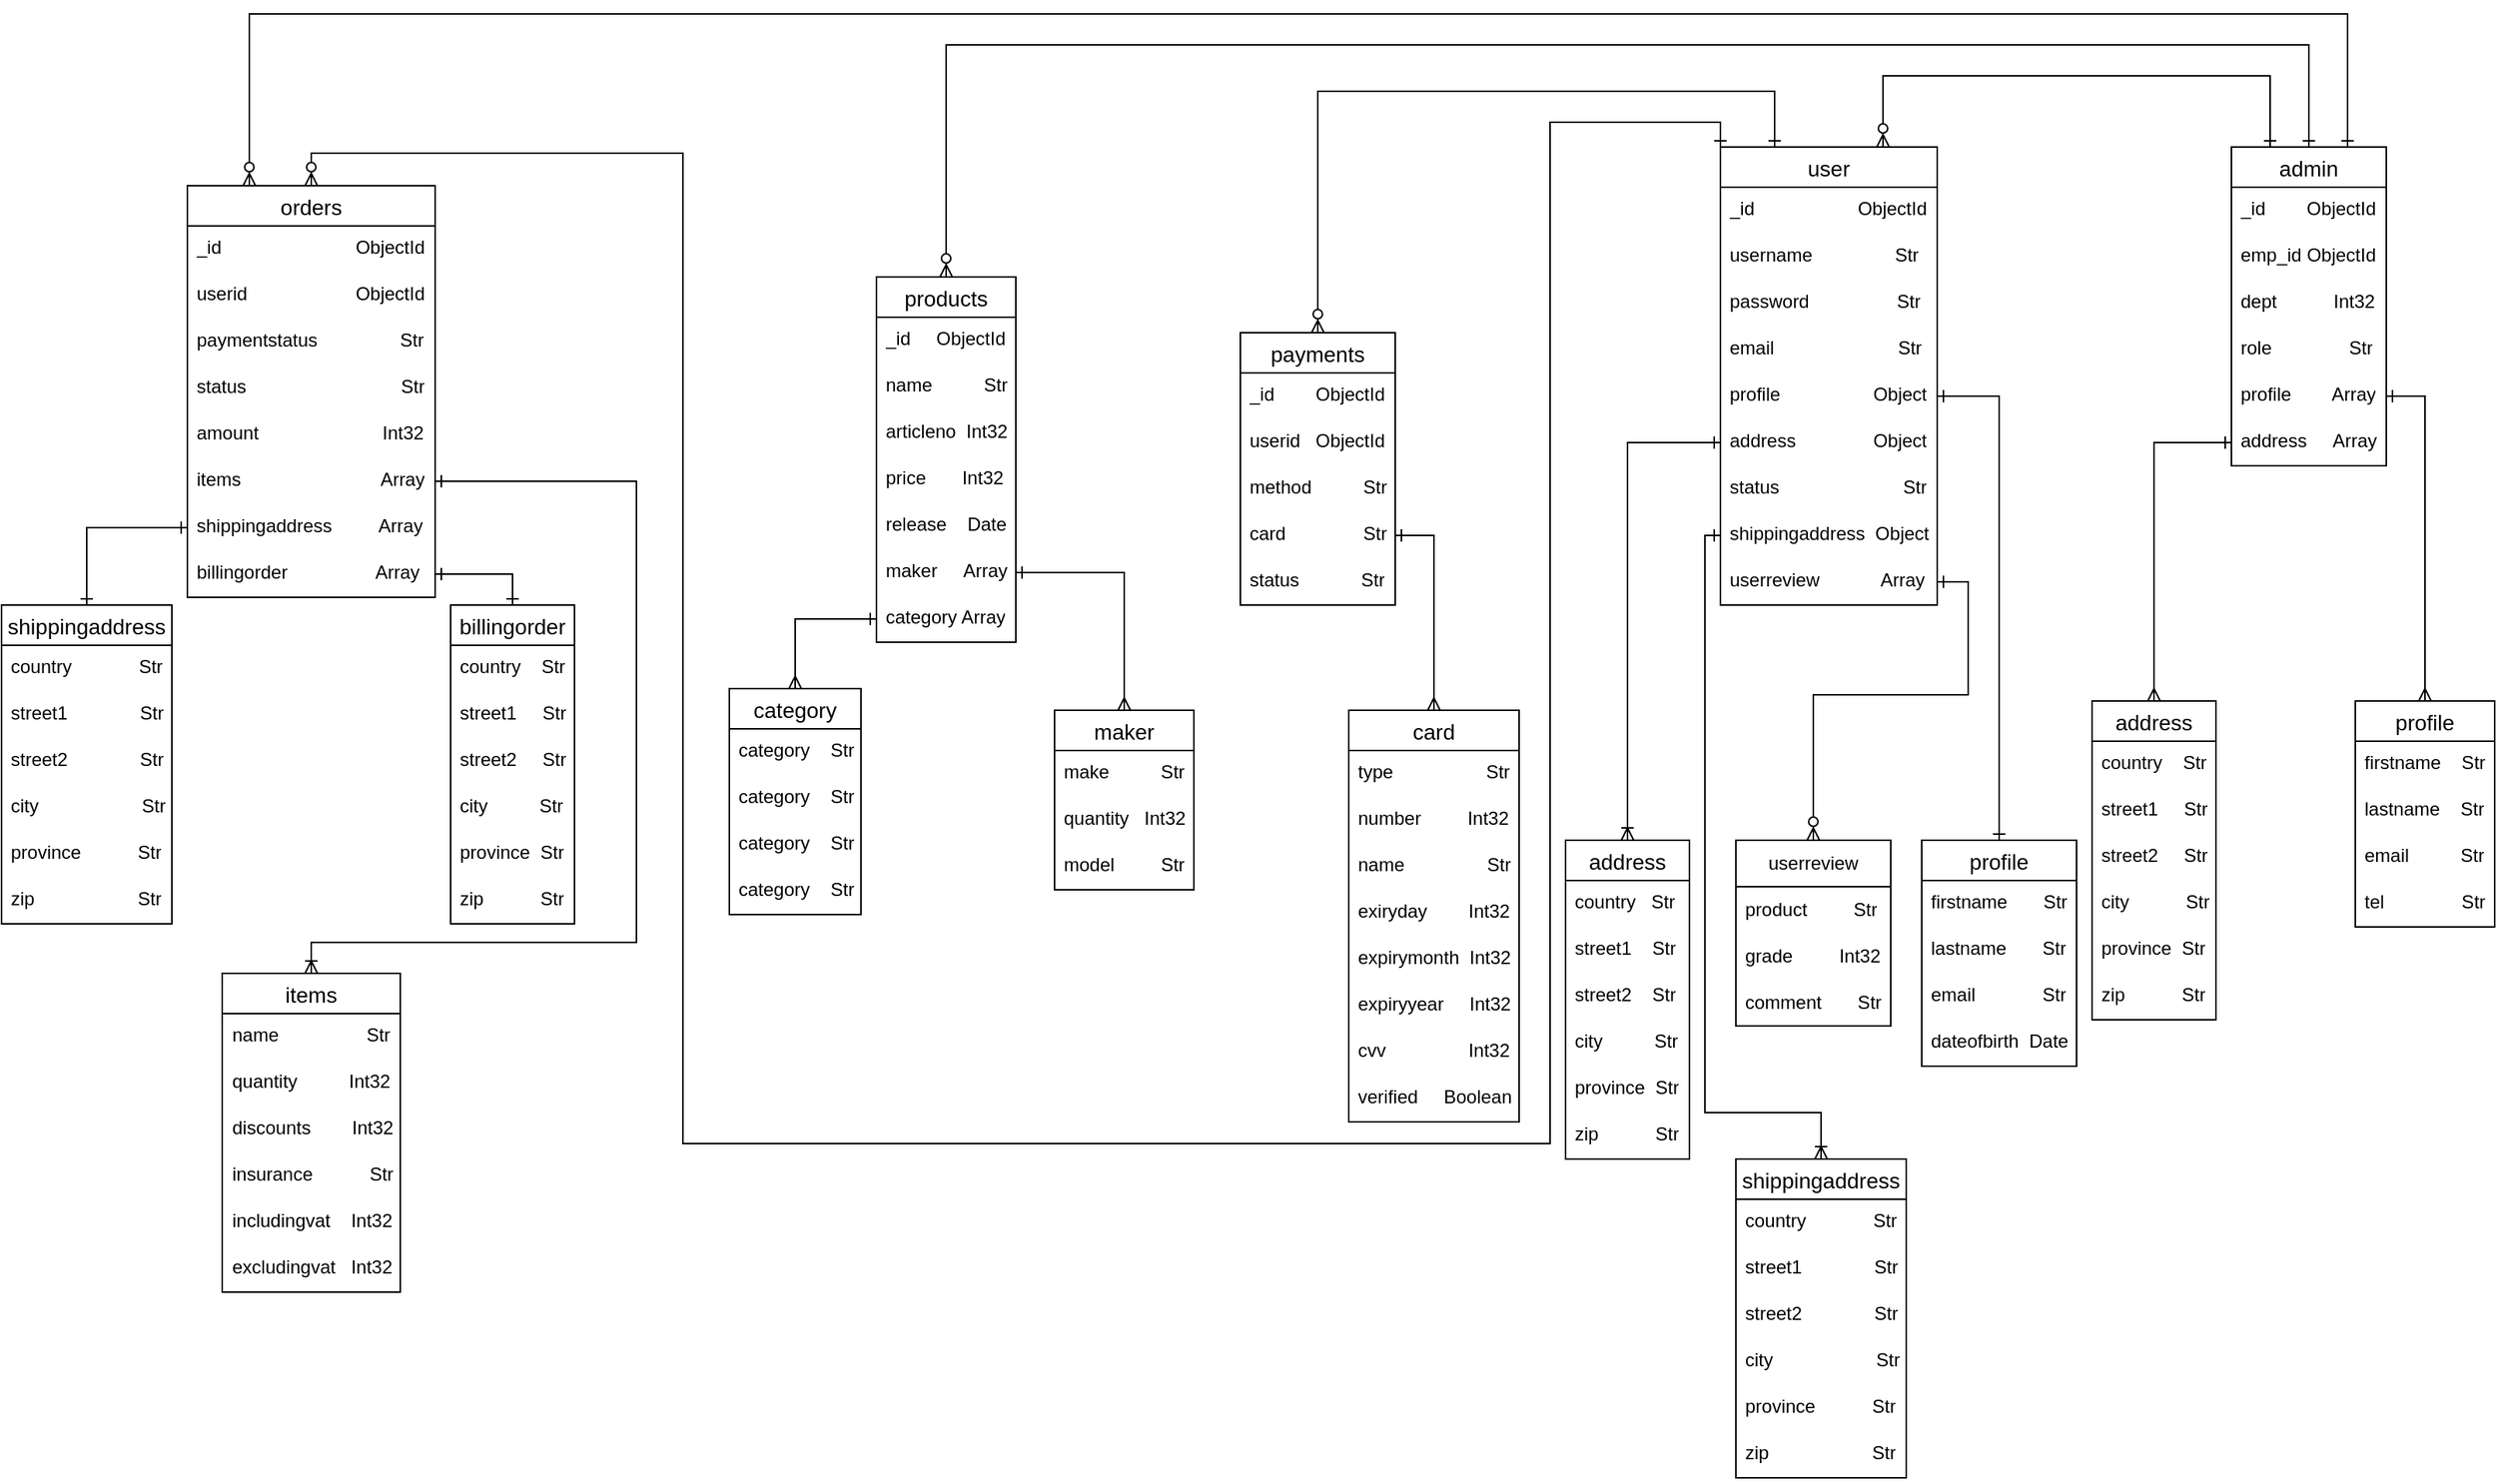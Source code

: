 <mxfile version="23.0.2" type="device">
  <diagram id="R2lEEEUBdFMjLlhIrx00" name="Page-1">
    <mxGraphModel dx="2643" dy="1045" grid="1" gridSize="10" guides="1" tooltips="1" connect="1" arrows="1" fold="1" page="1" pageScale="1" pageWidth="850" pageHeight="1100" math="0" shadow="0" extFonts="Permanent Marker^https://fonts.googleapis.com/css?family=Permanent+Marker">
      <root>
        <mxCell id="0" />
        <mxCell id="1" parent="0" />
        <mxCell id="U3T1-o6_RSGCVByQ93NV-17" style="edgeStyle=orthogonalEdgeStyle;rounded=0;orthogonalLoop=1;jettySize=auto;html=1;exitX=0.25;exitY=0;exitDx=0;exitDy=0;entryX=0.75;entryY=0;entryDx=0;entryDy=0;endArrow=ERzeroToMany;endFill=0;startArrow=ERone;startFill=0;" parent="1" source="O0OFPvEYjbLhxSQQV8Em-1" target="O0OFPvEYjbLhxSQQV8Em-23" edge="1">
          <mxGeometry relative="1" as="geometry">
            <Array as="points">
              <mxPoint x="667" y="140" />
              <mxPoint x="403" y="140" />
            </Array>
          </mxGeometry>
        </mxCell>
        <mxCell id="kiQ_7PnlWE18CKEF-a6Q-18" style="edgeStyle=orthogonalEdgeStyle;rounded=0;orthogonalLoop=1;jettySize=auto;html=1;exitX=0.5;exitY=0;exitDx=0;exitDy=0;entryX=0.5;entryY=0;entryDx=0;entryDy=0;endArrow=ERzeroToMany;endFill=0;startArrow=ERone;startFill=0;" edge="1" parent="1" source="O0OFPvEYjbLhxSQQV8Em-1" target="O0OFPvEYjbLhxSQQV8Em-58">
          <mxGeometry relative="1" as="geometry">
            <Array as="points">
              <mxPoint x="700" y="120" />
              <mxPoint x="-180" y="120" />
            </Array>
          </mxGeometry>
        </mxCell>
        <mxCell id="kiQ_7PnlWE18CKEF-a6Q-19" style="edgeStyle=orthogonalEdgeStyle;rounded=0;orthogonalLoop=1;jettySize=auto;html=1;exitX=0.75;exitY=0;exitDx=0;exitDy=0;entryX=0.25;entryY=0;entryDx=0;entryDy=0;endArrow=ERzeroToMany;endFill=0;startArrow=ERone;startFill=0;" edge="1" parent="1" source="O0OFPvEYjbLhxSQQV8Em-1" target="O0OFPvEYjbLhxSQQV8Em-75">
          <mxGeometry relative="1" as="geometry">
            <Array as="points">
              <mxPoint x="725" y="100" />
              <mxPoint x="-630" y="100" />
            </Array>
          </mxGeometry>
        </mxCell>
        <mxCell id="O0OFPvEYjbLhxSQQV8Em-1" value="admin" style="swimlane;fontStyle=0;childLayout=stackLayout;horizontal=1;startSize=26;horizontalStack=0;resizeParent=1;resizeParentMax=0;resizeLast=0;collapsible=1;marginBottom=0;align=center;fontSize=14;" parent="1" vertex="1">
          <mxGeometry x="650" y="186" width="100" height="206" as="geometry" />
        </mxCell>
        <mxCell id="O0OFPvEYjbLhxSQQV8Em-2" value="_id&amp;nbsp; &amp;nbsp; &amp;nbsp; &amp;nbsp; ObjectId" style="text;strokeColor=none;fillColor=none;spacingLeft=4;spacingRight=4;overflow=hidden;rotatable=0;points=[[0,0.5],[1,0.5]];portConstraint=eastwest;fontSize=12;whiteSpace=wrap;html=1;" parent="O0OFPvEYjbLhxSQQV8Em-1" vertex="1">
          <mxGeometry y="26" width="100" height="30" as="geometry" />
        </mxCell>
        <mxCell id="O0OFPvEYjbLhxSQQV8Em-3" value="emp_id ObjectId" style="text;strokeColor=none;fillColor=none;spacingLeft=4;spacingRight=4;overflow=hidden;rotatable=0;points=[[0,0.5],[1,0.5]];portConstraint=eastwest;fontSize=12;whiteSpace=wrap;html=1;" parent="O0OFPvEYjbLhxSQQV8Em-1" vertex="1">
          <mxGeometry y="56" width="100" height="30" as="geometry" />
        </mxCell>
        <mxCell id="O0OFPvEYjbLhxSQQV8Em-4" value="dept&amp;nbsp; &amp;nbsp; &amp;nbsp; &amp;nbsp; &amp;nbsp; &amp;nbsp;Int32" style="text;strokeColor=none;fillColor=none;spacingLeft=4;spacingRight=4;overflow=hidden;rotatable=0;points=[[0,0.5],[1,0.5]];portConstraint=eastwest;fontSize=12;whiteSpace=wrap;html=1;" parent="O0OFPvEYjbLhxSQQV8Em-1" vertex="1">
          <mxGeometry y="86" width="100" height="30" as="geometry" />
        </mxCell>
        <mxCell id="O0OFPvEYjbLhxSQQV8Em-6" value="role&amp;nbsp; &amp;nbsp; &amp;nbsp; &amp;nbsp; &amp;nbsp; &amp;nbsp; &amp;nbsp; &amp;nbsp;Str" style="text;strokeColor=none;fillColor=none;spacingLeft=4;spacingRight=4;overflow=hidden;rotatable=0;points=[[0,0.5],[1,0.5]];portConstraint=eastwest;fontSize=12;whiteSpace=wrap;html=1;" parent="O0OFPvEYjbLhxSQQV8Em-1" vertex="1">
          <mxGeometry y="116" width="100" height="30" as="geometry" />
        </mxCell>
        <mxCell id="O0OFPvEYjbLhxSQQV8Em-9" value="profile&amp;nbsp; &amp;nbsp; &amp;nbsp; &amp;nbsp; Array" style="text;strokeColor=none;fillColor=none;spacingLeft=4;spacingRight=4;overflow=hidden;rotatable=0;points=[[0,0.5],[1,0.5]];portConstraint=eastwest;fontSize=12;whiteSpace=wrap;html=1;" parent="O0OFPvEYjbLhxSQQV8Em-1" vertex="1">
          <mxGeometry y="146" width="100" height="30" as="geometry" />
        </mxCell>
        <mxCell id="O0OFPvEYjbLhxSQQV8Em-10" value="address&amp;nbsp; &amp;nbsp; &amp;nbsp;Array" style="text;strokeColor=none;fillColor=none;spacingLeft=4;spacingRight=4;overflow=hidden;rotatable=0;points=[[0,0.5],[1,0.5]];portConstraint=eastwest;fontSize=12;whiteSpace=wrap;html=1;" parent="O0OFPvEYjbLhxSQQV8Em-1" vertex="1">
          <mxGeometry y="176" width="100" height="30" as="geometry" />
        </mxCell>
        <mxCell id="U3T1-o6_RSGCVByQ93NV-1" style="edgeStyle=orthogonalEdgeStyle;rounded=0;orthogonalLoop=1;jettySize=auto;html=1;exitX=0.5;exitY=0;exitDx=0;exitDy=0;entryX=1;entryY=0.5;entryDx=0;entryDy=0;endArrow=ERone;endFill=0;startArrow=ERmany;startFill=0;" parent="1" source="O0OFPvEYjbLhxSQQV8Em-11" target="O0OFPvEYjbLhxSQQV8Em-9" edge="1">
          <mxGeometry relative="1" as="geometry" />
        </mxCell>
        <mxCell id="O0OFPvEYjbLhxSQQV8Em-11" value="profile" style="swimlane;fontStyle=0;childLayout=stackLayout;horizontal=1;startSize=26;horizontalStack=0;resizeParent=1;resizeParentMax=0;resizeLast=0;collapsible=1;marginBottom=0;align=center;fontSize=14;" parent="1" vertex="1">
          <mxGeometry x="730" y="544" width="90" height="146" as="geometry" />
        </mxCell>
        <mxCell id="kiQ_7PnlWE18CKEF-a6Q-36" value="firstname&amp;nbsp; &amp;nbsp; Str" style="text;strokeColor=none;fillColor=none;spacingLeft=4;spacingRight=4;overflow=hidden;rotatable=0;points=[[0,0.5],[1,0.5]];portConstraint=eastwest;fontSize=12;whiteSpace=wrap;html=1;" vertex="1" parent="O0OFPvEYjbLhxSQQV8Em-11">
          <mxGeometry y="26" width="90" height="30" as="geometry" />
        </mxCell>
        <mxCell id="O0OFPvEYjbLhxSQQV8Em-13" value="lastname&amp;nbsp; &amp;nbsp; Str" style="text;strokeColor=none;fillColor=none;spacingLeft=4;spacingRight=4;overflow=hidden;rotatable=0;points=[[0,0.5],[1,0.5]];portConstraint=eastwest;fontSize=12;whiteSpace=wrap;html=1;" parent="O0OFPvEYjbLhxSQQV8Em-11" vertex="1">
          <mxGeometry y="56" width="90" height="30" as="geometry" />
        </mxCell>
        <mxCell id="O0OFPvEYjbLhxSQQV8Em-14" value="email&amp;nbsp; &amp;nbsp; &amp;nbsp; &amp;nbsp; &amp;nbsp; Str" style="text;strokeColor=none;fillColor=none;spacingLeft=4;spacingRight=4;overflow=hidden;rotatable=0;points=[[0,0.5],[1,0.5]];portConstraint=eastwest;fontSize=12;whiteSpace=wrap;html=1;" parent="O0OFPvEYjbLhxSQQV8Em-11" vertex="1">
          <mxGeometry y="86" width="90" height="30" as="geometry" />
        </mxCell>
        <mxCell id="O0OFPvEYjbLhxSQQV8Em-15" value="tel&amp;nbsp; &amp;nbsp; &amp;nbsp; &amp;nbsp; &amp;nbsp; &amp;nbsp; &amp;nbsp; &amp;nbsp;Str" style="text;strokeColor=none;fillColor=none;spacingLeft=4;spacingRight=4;overflow=hidden;rotatable=0;points=[[0,0.5],[1,0.5]];portConstraint=eastwest;fontSize=12;whiteSpace=wrap;html=1;" parent="O0OFPvEYjbLhxSQQV8Em-11" vertex="1">
          <mxGeometry y="116" width="90" height="30" as="geometry" />
        </mxCell>
        <mxCell id="U3T1-o6_RSGCVByQ93NV-2" style="edgeStyle=orthogonalEdgeStyle;rounded=0;orthogonalLoop=1;jettySize=auto;html=1;exitX=0.5;exitY=0;exitDx=0;exitDy=0;entryX=0;entryY=0.5;entryDx=0;entryDy=0;endArrow=ERone;endFill=0;startArrow=ERmany;startFill=0;" parent="1" source="O0OFPvEYjbLhxSQQV8Em-16" target="O0OFPvEYjbLhxSQQV8Em-10" edge="1">
          <mxGeometry relative="1" as="geometry" />
        </mxCell>
        <mxCell id="O0OFPvEYjbLhxSQQV8Em-16" value="address" style="swimlane;fontStyle=0;childLayout=stackLayout;horizontal=1;startSize=26;horizontalStack=0;resizeParent=1;resizeParentMax=0;resizeLast=0;collapsible=1;marginBottom=0;align=center;fontSize=14;" parent="1" vertex="1">
          <mxGeometry x="560" y="544" width="80" height="206" as="geometry" />
        </mxCell>
        <mxCell id="O0OFPvEYjbLhxSQQV8Em-17" value="country&amp;nbsp; &amp;nbsp; Str" style="text;strokeColor=none;fillColor=none;spacingLeft=4;spacingRight=4;overflow=hidden;rotatable=0;points=[[0,0.5],[1,0.5]];portConstraint=eastwest;fontSize=12;whiteSpace=wrap;html=1;" parent="O0OFPvEYjbLhxSQQV8Em-16" vertex="1">
          <mxGeometry y="26" width="80" height="30" as="geometry" />
        </mxCell>
        <mxCell id="O0OFPvEYjbLhxSQQV8Em-18" value="street1&amp;nbsp; &amp;nbsp; &amp;nbsp;Str" style="text;strokeColor=none;fillColor=none;spacingLeft=4;spacingRight=4;overflow=hidden;rotatable=0;points=[[0,0.5],[1,0.5]];portConstraint=eastwest;fontSize=12;whiteSpace=wrap;html=1;" parent="O0OFPvEYjbLhxSQQV8Em-16" vertex="1">
          <mxGeometry y="56" width="80" height="30" as="geometry" />
        </mxCell>
        <mxCell id="O0OFPvEYjbLhxSQQV8Em-19" value="street2&amp;nbsp; &amp;nbsp; &amp;nbsp;Str" style="text;strokeColor=none;fillColor=none;spacingLeft=4;spacingRight=4;overflow=hidden;rotatable=0;points=[[0,0.5],[1,0.5]];portConstraint=eastwest;fontSize=12;whiteSpace=wrap;html=1;" parent="O0OFPvEYjbLhxSQQV8Em-16" vertex="1">
          <mxGeometry y="86" width="80" height="30" as="geometry" />
        </mxCell>
        <mxCell id="O0OFPvEYjbLhxSQQV8Em-20" value="city&amp;nbsp; &amp;nbsp; &amp;nbsp; &amp;nbsp; &amp;nbsp; &amp;nbsp;Str" style="text;strokeColor=none;fillColor=none;spacingLeft=4;spacingRight=4;overflow=hidden;rotatable=0;points=[[0,0.5],[1,0.5]];portConstraint=eastwest;fontSize=12;whiteSpace=wrap;html=1;" parent="O0OFPvEYjbLhxSQQV8Em-16" vertex="1">
          <mxGeometry y="116" width="80" height="30" as="geometry" />
        </mxCell>
        <mxCell id="O0OFPvEYjbLhxSQQV8Em-21" value="province&amp;nbsp; Str" style="text;strokeColor=none;fillColor=none;spacingLeft=4;spacingRight=4;overflow=hidden;rotatable=0;points=[[0,0.5],[1,0.5]];portConstraint=eastwest;fontSize=12;whiteSpace=wrap;html=1;" parent="O0OFPvEYjbLhxSQQV8Em-16" vertex="1">
          <mxGeometry y="146" width="80" height="30" as="geometry" />
        </mxCell>
        <mxCell id="O0OFPvEYjbLhxSQQV8Em-22" value="zip&amp;nbsp; &amp;nbsp; &amp;nbsp; &amp;nbsp; &amp;nbsp; &amp;nbsp;Str" style="text;strokeColor=none;fillColor=none;spacingLeft=4;spacingRight=4;overflow=hidden;rotatable=0;points=[[0,0.5],[1,0.5]];portConstraint=eastwest;fontSize=12;whiteSpace=wrap;html=1;" parent="O0OFPvEYjbLhxSQQV8Em-16" vertex="1">
          <mxGeometry y="176" width="80" height="30" as="geometry" />
        </mxCell>
        <mxCell id="U3T1-o6_RSGCVByQ93NV-21" style="edgeStyle=orthogonalEdgeStyle;rounded=0;orthogonalLoop=1;jettySize=auto;html=1;exitX=0;exitY=0;exitDx=0;exitDy=0;entryX=0.5;entryY=0;entryDx=0;entryDy=0;startArrow=ERone;startFill=0;endArrow=ERzeroToMany;endFill=0;" parent="1" source="O0OFPvEYjbLhxSQQV8Em-23" target="O0OFPvEYjbLhxSQQV8Em-75" edge="1">
          <mxGeometry relative="1" as="geometry">
            <Array as="points">
              <mxPoint x="320" y="170" />
              <mxPoint x="210" y="170" />
              <mxPoint x="210" y="830" />
              <mxPoint x="-350" y="830" />
              <mxPoint x="-350" y="190" />
              <mxPoint x="-590" y="190" />
            </Array>
          </mxGeometry>
        </mxCell>
        <mxCell id="kiQ_7PnlWE18CKEF-a6Q-30" style="edgeStyle=orthogonalEdgeStyle;rounded=0;orthogonalLoop=1;jettySize=auto;html=1;exitX=0.25;exitY=0;exitDx=0;exitDy=0;entryX=0.5;entryY=0;entryDx=0;entryDy=0;endArrow=ERzeroToMany;endFill=0;startArrow=ERone;startFill=0;" edge="1" parent="1" source="O0OFPvEYjbLhxSQQV8Em-23" target="O0OFPvEYjbLhxSQQV8Em-44">
          <mxGeometry relative="1" as="geometry">
            <Array as="points">
              <mxPoint x="355" y="150" />
              <mxPoint x="60" y="150" />
            </Array>
          </mxGeometry>
        </mxCell>
        <mxCell id="O0OFPvEYjbLhxSQQV8Em-23" value="user" style="swimlane;fontStyle=0;childLayout=stackLayout;horizontal=1;startSize=26;horizontalStack=0;resizeParent=1;resizeParentMax=0;resizeLast=0;collapsible=1;marginBottom=0;align=center;fontSize=14;" parent="1" vertex="1">
          <mxGeometry x="320" y="186" width="140" height="296" as="geometry" />
        </mxCell>
        <mxCell id="O0OFPvEYjbLhxSQQV8Em-24" value="_id&amp;nbsp; &amp;nbsp; &amp;nbsp; &amp;nbsp; &amp;nbsp; &amp;nbsp; &amp;nbsp; &amp;nbsp; &amp;nbsp; &amp;nbsp; ObjectId" style="text;strokeColor=none;fillColor=none;spacingLeft=4;spacingRight=4;overflow=hidden;rotatable=0;points=[[0,0.5],[1,0.5]];portConstraint=eastwest;fontSize=12;whiteSpace=wrap;html=1;" parent="O0OFPvEYjbLhxSQQV8Em-23" vertex="1">
          <mxGeometry y="26" width="140" height="30" as="geometry" />
        </mxCell>
        <mxCell id="O0OFPvEYjbLhxSQQV8Em-25" value="username&amp;nbsp; &amp;nbsp; &amp;nbsp; &amp;nbsp; &amp;nbsp; &amp;nbsp; &amp;nbsp; &amp;nbsp; Str" style="text;strokeColor=none;fillColor=none;spacingLeft=4;spacingRight=4;overflow=hidden;rotatable=0;points=[[0,0.5],[1,0.5]];portConstraint=eastwest;fontSize=12;whiteSpace=wrap;html=1;" parent="O0OFPvEYjbLhxSQQV8Em-23" vertex="1">
          <mxGeometry y="56" width="140" height="30" as="geometry" />
        </mxCell>
        <mxCell id="O0OFPvEYjbLhxSQQV8Em-26" value="password&amp;nbsp; &amp;nbsp; &amp;nbsp; &amp;nbsp; &amp;nbsp; &amp;nbsp; &amp;nbsp; &amp;nbsp; &amp;nbsp;Str" style="text;strokeColor=none;fillColor=none;spacingLeft=4;spacingRight=4;overflow=hidden;rotatable=0;points=[[0,0.5],[1,0.5]];portConstraint=eastwest;fontSize=12;whiteSpace=wrap;html=1;" parent="O0OFPvEYjbLhxSQQV8Em-23" vertex="1">
          <mxGeometry y="86" width="140" height="30" as="geometry" />
        </mxCell>
        <mxCell id="O0OFPvEYjbLhxSQQV8Em-27" value="email&amp;nbsp; &amp;nbsp; &amp;nbsp; &amp;nbsp; &amp;nbsp; &amp;nbsp; &amp;nbsp; &amp;nbsp; &amp;nbsp; &amp;nbsp; &amp;nbsp; &amp;nbsp; Str" style="text;strokeColor=none;fillColor=none;spacingLeft=4;spacingRight=4;overflow=hidden;rotatable=0;points=[[0,0.5],[1,0.5]];portConstraint=eastwest;fontSize=12;whiteSpace=wrap;html=1;" parent="O0OFPvEYjbLhxSQQV8Em-23" vertex="1">
          <mxGeometry y="116" width="140" height="30" as="geometry" />
        </mxCell>
        <mxCell id="O0OFPvEYjbLhxSQQV8Em-28" value="profile&amp;nbsp; &amp;nbsp; &amp;nbsp; &amp;nbsp; &amp;nbsp; &amp;nbsp; &amp;nbsp; &amp;nbsp; &amp;nbsp; Object" style="text;strokeColor=none;fillColor=none;spacingLeft=4;spacingRight=4;overflow=hidden;rotatable=0;points=[[0,0.5],[1,0.5]];portConstraint=eastwest;fontSize=12;whiteSpace=wrap;html=1;" parent="O0OFPvEYjbLhxSQQV8Em-23" vertex="1">
          <mxGeometry y="146" width="140" height="30" as="geometry" />
        </mxCell>
        <mxCell id="O0OFPvEYjbLhxSQQV8Em-29" value="address&amp;nbsp; &amp;nbsp; &amp;nbsp; &amp;nbsp; &amp;nbsp; &amp;nbsp; &amp;nbsp; &amp;nbsp;Object" style="text;strokeColor=none;fillColor=none;spacingLeft=4;spacingRight=4;overflow=hidden;rotatable=0;points=[[0,0.5],[1,0.5]];portConstraint=eastwest;fontSize=12;whiteSpace=wrap;html=1;" parent="O0OFPvEYjbLhxSQQV8Em-23" vertex="1">
          <mxGeometry y="176" width="140" height="30" as="geometry" />
        </mxCell>
        <mxCell id="O0OFPvEYjbLhxSQQV8Em-30" value="status&amp;nbsp; &amp;nbsp; &amp;nbsp; &amp;nbsp; &amp;nbsp; &amp;nbsp; &amp;nbsp; &amp;nbsp; &amp;nbsp; &amp;nbsp; &amp;nbsp; &amp;nbsp; Str" style="text;strokeColor=none;fillColor=none;spacingLeft=4;spacingRight=4;overflow=hidden;rotatable=0;points=[[0,0.5],[1,0.5]];portConstraint=eastwest;fontSize=12;whiteSpace=wrap;html=1;" parent="O0OFPvEYjbLhxSQQV8Em-23" vertex="1">
          <mxGeometry y="206" width="140" height="30" as="geometry" />
        </mxCell>
        <mxCell id="O0OFPvEYjbLhxSQQV8Em-31" value="shippingaddress&amp;nbsp; Object" style="text;strokeColor=none;fillColor=none;spacingLeft=4;spacingRight=4;overflow=hidden;rotatable=0;points=[[0,0.5],[1,0.5]];portConstraint=eastwest;fontSize=12;whiteSpace=wrap;html=1;" parent="O0OFPvEYjbLhxSQQV8Em-23" vertex="1">
          <mxGeometry y="236" width="140" height="30" as="geometry" />
        </mxCell>
        <mxCell id="O0OFPvEYjbLhxSQQV8Em-110" value="userreview&amp;nbsp; &amp;nbsp; &amp;nbsp; &amp;nbsp; &amp;nbsp; &amp;nbsp; Array" style="text;strokeColor=none;fillColor=none;spacingLeft=4;spacingRight=4;overflow=hidden;rotatable=0;points=[[0,0.5],[1,0.5]];portConstraint=eastwest;fontSize=12;whiteSpace=wrap;html=1;" parent="O0OFPvEYjbLhxSQQV8Em-23" vertex="1">
          <mxGeometry y="266" width="140" height="30" as="geometry" />
        </mxCell>
        <mxCell id="U3T1-o6_RSGCVByQ93NV-5" style="edgeStyle=orthogonalEdgeStyle;rounded=0;orthogonalLoop=1;jettySize=auto;html=1;exitX=0.5;exitY=0;exitDx=0;exitDy=0;entryX=0;entryY=0.5;entryDx=0;entryDy=0;endArrow=ERone;endFill=0;startArrow=ERoneToMany;startFill=0;" parent="1" source="O0OFPvEYjbLhxSQQV8Em-32" target="O0OFPvEYjbLhxSQQV8Em-29" edge="1">
          <mxGeometry relative="1" as="geometry" />
        </mxCell>
        <mxCell id="O0OFPvEYjbLhxSQQV8Em-32" value="address" style="swimlane;fontStyle=0;childLayout=stackLayout;horizontal=1;startSize=26;horizontalStack=0;resizeParent=1;resizeParentMax=0;resizeLast=0;collapsible=1;marginBottom=0;align=center;fontSize=14;" parent="1" vertex="1">
          <mxGeometry x="220" y="634" width="80" height="206" as="geometry" />
        </mxCell>
        <mxCell id="O0OFPvEYjbLhxSQQV8Em-33" value="country&amp;nbsp; &amp;nbsp;Str" style="text;strokeColor=none;fillColor=none;spacingLeft=4;spacingRight=4;overflow=hidden;rotatable=0;points=[[0,0.5],[1,0.5]];portConstraint=eastwest;fontSize=12;whiteSpace=wrap;html=1;" parent="O0OFPvEYjbLhxSQQV8Em-32" vertex="1">
          <mxGeometry y="26" width="80" height="30" as="geometry" />
        </mxCell>
        <mxCell id="O0OFPvEYjbLhxSQQV8Em-34" value="street1&amp;nbsp; &amp;nbsp; Str" style="text;strokeColor=none;fillColor=none;spacingLeft=4;spacingRight=4;overflow=hidden;rotatable=0;points=[[0,0.5],[1,0.5]];portConstraint=eastwest;fontSize=12;whiteSpace=wrap;html=1;" parent="O0OFPvEYjbLhxSQQV8Em-32" vertex="1">
          <mxGeometry y="56" width="80" height="30" as="geometry" />
        </mxCell>
        <mxCell id="O0OFPvEYjbLhxSQQV8Em-35" value="street2&amp;nbsp; &amp;nbsp; Str" style="text;strokeColor=none;fillColor=none;spacingLeft=4;spacingRight=4;overflow=hidden;rotatable=0;points=[[0,0.5],[1,0.5]];portConstraint=eastwest;fontSize=12;whiteSpace=wrap;html=1;" parent="O0OFPvEYjbLhxSQQV8Em-32" vertex="1">
          <mxGeometry y="86" width="80" height="30" as="geometry" />
        </mxCell>
        <mxCell id="O0OFPvEYjbLhxSQQV8Em-36" value="city&amp;nbsp; &amp;nbsp; &amp;nbsp; &amp;nbsp; &amp;nbsp; Str" style="text;strokeColor=none;fillColor=none;spacingLeft=4;spacingRight=4;overflow=hidden;rotatable=0;points=[[0,0.5],[1,0.5]];portConstraint=eastwest;fontSize=12;whiteSpace=wrap;html=1;" parent="O0OFPvEYjbLhxSQQV8Em-32" vertex="1">
          <mxGeometry y="116" width="80" height="30" as="geometry" />
        </mxCell>
        <mxCell id="O0OFPvEYjbLhxSQQV8Em-37" value="province&amp;nbsp; Str" style="text;strokeColor=none;fillColor=none;spacingLeft=4;spacingRight=4;overflow=hidden;rotatable=0;points=[[0,0.5],[1,0.5]];portConstraint=eastwest;fontSize=12;whiteSpace=wrap;html=1;" parent="O0OFPvEYjbLhxSQQV8Em-32" vertex="1">
          <mxGeometry y="146" width="80" height="30" as="geometry" />
        </mxCell>
        <mxCell id="O0OFPvEYjbLhxSQQV8Em-38" value="zip&amp;nbsp; &amp;nbsp; &amp;nbsp; &amp;nbsp; &amp;nbsp; &amp;nbsp;Str" style="text;strokeColor=none;fillColor=none;spacingLeft=4;spacingRight=4;overflow=hidden;rotatable=0;points=[[0,0.5],[1,0.5]];portConstraint=eastwest;fontSize=12;whiteSpace=wrap;html=1;" parent="O0OFPvEYjbLhxSQQV8Em-32" vertex="1">
          <mxGeometry y="176" width="80" height="30" as="geometry" />
        </mxCell>
        <mxCell id="U3T1-o6_RSGCVByQ93NV-3" style="edgeStyle=orthogonalEdgeStyle;rounded=0;orthogonalLoop=1;jettySize=auto;html=1;exitX=0.5;exitY=0;exitDx=0;exitDy=0;entryX=1;entryY=0.5;entryDx=0;entryDy=0;startArrow=ERone;startFill=0;endArrow=ERone;endFill=0;" parent="1" source="O0OFPvEYjbLhxSQQV8Em-39" target="O0OFPvEYjbLhxSQQV8Em-28" edge="1">
          <mxGeometry relative="1" as="geometry" />
        </mxCell>
        <mxCell id="O0OFPvEYjbLhxSQQV8Em-39" value="profile" style="swimlane;fontStyle=0;childLayout=stackLayout;horizontal=1;startSize=26;horizontalStack=0;resizeParent=1;resizeParentMax=0;resizeLast=0;collapsible=1;marginBottom=0;align=center;fontSize=14;" parent="1" vertex="1">
          <mxGeometry x="450" y="634" width="100" height="146" as="geometry" />
        </mxCell>
        <mxCell id="O0OFPvEYjbLhxSQQV8Em-40" value="firstname&amp;nbsp; &amp;nbsp; &amp;nbsp; &amp;nbsp;Str" style="text;strokeColor=none;fillColor=none;spacingLeft=4;spacingRight=4;overflow=hidden;rotatable=0;points=[[0,0.5],[1,0.5]];portConstraint=eastwest;fontSize=12;whiteSpace=wrap;html=1;" parent="O0OFPvEYjbLhxSQQV8Em-39" vertex="1">
          <mxGeometry y="26" width="100" height="30" as="geometry" />
        </mxCell>
        <mxCell id="O0OFPvEYjbLhxSQQV8Em-41" value="lastname&amp;nbsp; &amp;nbsp; &amp;nbsp; &amp;nbsp;Str" style="text;strokeColor=none;fillColor=none;spacingLeft=4;spacingRight=4;overflow=hidden;rotatable=0;points=[[0,0.5],[1,0.5]];portConstraint=eastwest;fontSize=12;whiteSpace=wrap;html=1;" parent="O0OFPvEYjbLhxSQQV8Em-39" vertex="1">
          <mxGeometry y="56" width="100" height="30" as="geometry" />
        </mxCell>
        <mxCell id="O0OFPvEYjbLhxSQQV8Em-42" value="email&amp;nbsp; &amp;nbsp; &amp;nbsp; &amp;nbsp; &amp;nbsp; &amp;nbsp; &amp;nbsp;Str" style="text;strokeColor=none;fillColor=none;spacingLeft=4;spacingRight=4;overflow=hidden;rotatable=0;points=[[0,0.5],[1,0.5]];portConstraint=eastwest;fontSize=12;whiteSpace=wrap;html=1;" parent="O0OFPvEYjbLhxSQQV8Em-39" vertex="1">
          <mxGeometry y="86" width="100" height="30" as="geometry" />
        </mxCell>
        <mxCell id="kiQ_7PnlWE18CKEF-a6Q-37" value="dateofbirth&amp;nbsp; Date" style="text;strokeColor=none;fillColor=none;spacingLeft=4;spacingRight=4;overflow=hidden;rotatable=0;points=[[0,0.5],[1,0.5]];portConstraint=eastwest;fontSize=12;whiteSpace=wrap;html=1;" vertex="1" parent="O0OFPvEYjbLhxSQQV8Em-39">
          <mxGeometry y="116" width="100" height="30" as="geometry" />
        </mxCell>
        <mxCell id="O0OFPvEYjbLhxSQQV8Em-44" value="payments" style="swimlane;fontStyle=0;childLayout=stackLayout;horizontal=1;startSize=26;horizontalStack=0;resizeParent=1;resizeParentMax=0;resizeLast=0;collapsible=1;marginBottom=0;align=center;fontSize=14;" parent="1" vertex="1">
          <mxGeometry x="10" y="306" width="100" height="176" as="geometry" />
        </mxCell>
        <mxCell id="O0OFPvEYjbLhxSQQV8Em-45" value="_id&amp;nbsp; &amp;nbsp; &amp;nbsp; &amp;nbsp; ObjectId" style="text;strokeColor=none;fillColor=none;spacingLeft=4;spacingRight=4;overflow=hidden;rotatable=0;points=[[0,0.5],[1,0.5]];portConstraint=eastwest;fontSize=12;whiteSpace=wrap;html=1;" parent="O0OFPvEYjbLhxSQQV8Em-44" vertex="1">
          <mxGeometry y="26" width="100" height="30" as="geometry" />
        </mxCell>
        <mxCell id="O0OFPvEYjbLhxSQQV8Em-46" value="userid&amp;nbsp; &amp;nbsp;ObjectId" style="text;strokeColor=none;fillColor=none;spacingLeft=4;spacingRight=4;overflow=hidden;rotatable=0;points=[[0,0.5],[1,0.5]];portConstraint=eastwest;fontSize=12;whiteSpace=wrap;html=1;" parent="O0OFPvEYjbLhxSQQV8Em-44" vertex="1">
          <mxGeometry y="56" width="100" height="30" as="geometry" />
        </mxCell>
        <mxCell id="O0OFPvEYjbLhxSQQV8Em-47" value="method&amp;nbsp; &amp;nbsp; &amp;nbsp; &amp;nbsp; &amp;nbsp; Str" style="text;strokeColor=none;fillColor=none;spacingLeft=4;spacingRight=4;overflow=hidden;rotatable=0;points=[[0,0.5],[1,0.5]];portConstraint=eastwest;fontSize=12;whiteSpace=wrap;html=1;" parent="O0OFPvEYjbLhxSQQV8Em-44" vertex="1">
          <mxGeometry y="86" width="100" height="30" as="geometry" />
        </mxCell>
        <mxCell id="O0OFPvEYjbLhxSQQV8Em-48" value="card&amp;nbsp; &amp;nbsp; &amp;nbsp; &amp;nbsp; &amp;nbsp; &amp;nbsp; &amp;nbsp; &amp;nbsp;Str" style="text;strokeColor=none;fillColor=none;spacingLeft=4;spacingRight=4;overflow=hidden;rotatable=0;points=[[0,0.5],[1,0.5]];portConstraint=eastwest;fontSize=12;whiteSpace=wrap;html=1;" parent="O0OFPvEYjbLhxSQQV8Em-44" vertex="1">
          <mxGeometry y="116" width="100" height="30" as="geometry" />
        </mxCell>
        <mxCell id="O0OFPvEYjbLhxSQQV8Em-49" value="status&amp;nbsp; &amp;nbsp; &amp;nbsp; &amp;nbsp; &amp;nbsp; &amp;nbsp; Str" style="text;strokeColor=none;fillColor=none;spacingLeft=4;spacingRight=4;overflow=hidden;rotatable=0;points=[[0,0.5],[1,0.5]];portConstraint=eastwest;fontSize=12;whiteSpace=wrap;html=1;" parent="O0OFPvEYjbLhxSQQV8Em-44" vertex="1">
          <mxGeometry y="146" width="100" height="30" as="geometry" />
        </mxCell>
        <mxCell id="U3T1-o6_RSGCVByQ93NV-6" style="edgeStyle=orthogonalEdgeStyle;rounded=0;orthogonalLoop=1;jettySize=auto;html=1;exitX=0.5;exitY=0;exitDx=0;exitDy=0;entryX=1;entryY=0.5;entryDx=0;entryDy=0;endArrow=ERone;endFill=0;startArrow=ERmany;startFill=0;" parent="1" source="O0OFPvEYjbLhxSQQV8Em-50" target="O0OFPvEYjbLhxSQQV8Em-48" edge="1">
          <mxGeometry relative="1" as="geometry" />
        </mxCell>
        <mxCell id="O0OFPvEYjbLhxSQQV8Em-50" value="card" style="swimlane;fontStyle=0;childLayout=stackLayout;horizontal=1;startSize=26;horizontalStack=0;resizeParent=1;resizeParentMax=0;resizeLast=0;collapsible=1;marginBottom=0;align=center;fontSize=14;" parent="1" vertex="1">
          <mxGeometry x="80" y="550" width="110" height="266" as="geometry" />
        </mxCell>
        <mxCell id="O0OFPvEYjbLhxSQQV8Em-51" value="type&amp;nbsp; &amp;nbsp; &amp;nbsp; &amp;nbsp; &amp;nbsp; &amp;nbsp; &amp;nbsp; &amp;nbsp; &amp;nbsp; Str" style="text;strokeColor=none;fillColor=none;spacingLeft=4;spacingRight=4;overflow=hidden;rotatable=0;points=[[0,0.5],[1,0.5]];portConstraint=eastwest;fontSize=12;whiteSpace=wrap;html=1;" parent="O0OFPvEYjbLhxSQQV8Em-50" vertex="1">
          <mxGeometry y="26" width="110" height="30" as="geometry" />
        </mxCell>
        <mxCell id="O0OFPvEYjbLhxSQQV8Em-52" value="number&amp;nbsp; &amp;nbsp; &amp;nbsp; &amp;nbsp; &amp;nbsp;Int32" style="text;strokeColor=none;fillColor=none;spacingLeft=4;spacingRight=4;overflow=hidden;rotatable=0;points=[[0,0.5],[1,0.5]];portConstraint=eastwest;fontSize=12;whiteSpace=wrap;html=1;" parent="O0OFPvEYjbLhxSQQV8Em-50" vertex="1">
          <mxGeometry y="56" width="110" height="30" as="geometry" />
        </mxCell>
        <mxCell id="O0OFPvEYjbLhxSQQV8Em-53" value="name&amp;nbsp; &amp;nbsp; &amp;nbsp; &amp;nbsp; &amp;nbsp; &amp;nbsp; &amp;nbsp; &amp;nbsp; Str" style="text;strokeColor=none;fillColor=none;spacingLeft=4;spacingRight=4;overflow=hidden;rotatable=0;points=[[0,0.5],[1,0.5]];portConstraint=eastwest;fontSize=12;whiteSpace=wrap;html=1;" parent="O0OFPvEYjbLhxSQQV8Em-50" vertex="1">
          <mxGeometry y="86" width="110" height="30" as="geometry" />
        </mxCell>
        <mxCell id="kiQ_7PnlWE18CKEF-a6Q-2" value="exiryday&amp;nbsp; &amp;nbsp; &amp;nbsp; &amp;nbsp; Int32" style="text;strokeColor=none;fillColor=none;spacingLeft=4;spacingRight=4;overflow=hidden;rotatable=0;points=[[0,0.5],[1,0.5]];portConstraint=eastwest;fontSize=12;whiteSpace=wrap;html=1;" vertex="1" parent="O0OFPvEYjbLhxSQQV8Em-50">
          <mxGeometry y="116" width="110" height="30" as="geometry" />
        </mxCell>
        <mxCell id="O0OFPvEYjbLhxSQQV8Em-54" value="expirymonth&amp;nbsp; Int32" style="text;strokeColor=none;fillColor=none;spacingLeft=4;spacingRight=4;overflow=hidden;rotatable=0;points=[[0,0.5],[1,0.5]];portConstraint=eastwest;fontSize=12;whiteSpace=wrap;html=1;" parent="O0OFPvEYjbLhxSQQV8Em-50" vertex="1">
          <mxGeometry y="146" width="110" height="30" as="geometry" />
        </mxCell>
        <mxCell id="O0OFPvEYjbLhxSQQV8Em-55" value="expiryyear&amp;nbsp; &amp;nbsp; &amp;nbsp;Int32" style="text;strokeColor=none;fillColor=none;spacingLeft=4;spacingRight=4;overflow=hidden;rotatable=0;points=[[0,0.5],[1,0.5]];portConstraint=eastwest;fontSize=12;whiteSpace=wrap;html=1;" parent="O0OFPvEYjbLhxSQQV8Em-50" vertex="1">
          <mxGeometry y="176" width="110" height="30" as="geometry" />
        </mxCell>
        <mxCell id="O0OFPvEYjbLhxSQQV8Em-56" value="cvv&amp;nbsp; &amp;nbsp; &amp;nbsp; &amp;nbsp; &amp;nbsp; &amp;nbsp; &amp;nbsp; &amp;nbsp; Int32" style="text;strokeColor=none;fillColor=none;spacingLeft=4;spacingRight=4;overflow=hidden;rotatable=0;points=[[0,0.5],[1,0.5]];portConstraint=eastwest;fontSize=12;whiteSpace=wrap;html=1;" parent="O0OFPvEYjbLhxSQQV8Em-50" vertex="1">
          <mxGeometry y="206" width="110" height="30" as="geometry" />
        </mxCell>
        <mxCell id="O0OFPvEYjbLhxSQQV8Em-57" value="verified&amp;nbsp; &amp;nbsp; &amp;nbsp;Boolean" style="text;strokeColor=none;fillColor=none;spacingLeft=4;spacingRight=4;overflow=hidden;rotatable=0;points=[[0,0.5],[1,0.5]];portConstraint=eastwest;fontSize=12;whiteSpace=wrap;html=1;" parent="O0OFPvEYjbLhxSQQV8Em-50" vertex="1">
          <mxGeometry y="236" width="110" height="30" as="geometry" />
        </mxCell>
        <mxCell id="O0OFPvEYjbLhxSQQV8Em-58" value="products" style="swimlane;fontStyle=0;childLayout=stackLayout;horizontal=1;startSize=26;horizontalStack=0;resizeParent=1;resizeParentMax=0;resizeLast=0;collapsible=1;marginBottom=0;align=center;fontSize=14;" parent="1" vertex="1">
          <mxGeometry x="-225" y="270" width="90" height="236" as="geometry" />
        </mxCell>
        <mxCell id="O0OFPvEYjbLhxSQQV8Em-59" value="_id&amp;nbsp; &amp;nbsp; &amp;nbsp;ObjectId" style="text;strokeColor=none;fillColor=none;spacingLeft=4;spacingRight=4;overflow=hidden;rotatable=0;points=[[0,0.5],[1,0.5]];portConstraint=eastwest;fontSize=12;whiteSpace=wrap;html=1;" parent="O0OFPvEYjbLhxSQQV8Em-58" vertex="1">
          <mxGeometry y="26" width="90" height="30" as="geometry" />
        </mxCell>
        <mxCell id="O0OFPvEYjbLhxSQQV8Em-60" value="name&amp;nbsp; &amp;nbsp; &amp;nbsp; &amp;nbsp; &amp;nbsp; Str" style="text;strokeColor=none;fillColor=none;spacingLeft=4;spacingRight=4;overflow=hidden;rotatable=0;points=[[0,0.5],[1,0.5]];portConstraint=eastwest;fontSize=12;whiteSpace=wrap;html=1;" parent="O0OFPvEYjbLhxSQQV8Em-58" vertex="1">
          <mxGeometry y="56" width="90" height="30" as="geometry" />
        </mxCell>
        <mxCell id="O0OFPvEYjbLhxSQQV8Em-61" value="articleno&amp;nbsp; Int32" style="text;strokeColor=none;fillColor=none;spacingLeft=4;spacingRight=4;overflow=hidden;rotatable=0;points=[[0,0.5],[1,0.5]];portConstraint=eastwest;fontSize=12;whiteSpace=wrap;html=1;" parent="O0OFPvEYjbLhxSQQV8Em-58" vertex="1">
          <mxGeometry y="86" width="90" height="30" as="geometry" />
        </mxCell>
        <mxCell id="O0OFPvEYjbLhxSQQV8Em-62" value="price&amp;nbsp; &amp;nbsp; &amp;nbsp; &amp;nbsp;Int32" style="text;strokeColor=none;fillColor=none;spacingLeft=4;spacingRight=4;overflow=hidden;rotatable=0;points=[[0,0.5],[1,0.5]];portConstraint=eastwest;fontSize=12;whiteSpace=wrap;html=1;" parent="O0OFPvEYjbLhxSQQV8Em-58" vertex="1">
          <mxGeometry y="116" width="90" height="30" as="geometry" />
        </mxCell>
        <mxCell id="O0OFPvEYjbLhxSQQV8Em-63" value="release&amp;nbsp; &amp;nbsp; Date" style="text;strokeColor=none;fillColor=none;spacingLeft=4;spacingRight=4;overflow=hidden;rotatable=0;points=[[0,0.5],[1,0.5]];portConstraint=eastwest;fontSize=12;whiteSpace=wrap;html=1;" parent="O0OFPvEYjbLhxSQQV8Em-58" vertex="1">
          <mxGeometry y="146" width="90" height="30" as="geometry" />
        </mxCell>
        <mxCell id="O0OFPvEYjbLhxSQQV8Em-64" value="maker&amp;nbsp; &amp;nbsp; &amp;nbsp;Array" style="text;strokeColor=none;fillColor=none;spacingLeft=4;spacingRight=4;overflow=hidden;rotatable=0;points=[[0,0.5],[1,0.5]];portConstraint=eastwest;fontSize=12;whiteSpace=wrap;html=1;" parent="O0OFPvEYjbLhxSQQV8Em-58" vertex="1">
          <mxGeometry y="176" width="90" height="30" as="geometry" />
        </mxCell>
        <mxCell id="O0OFPvEYjbLhxSQQV8Em-65" value="category Array" style="text;strokeColor=none;fillColor=none;spacingLeft=4;spacingRight=4;overflow=hidden;rotatable=0;points=[[0,0.5],[1,0.5]];portConstraint=eastwest;fontSize=12;whiteSpace=wrap;html=1;" parent="O0OFPvEYjbLhxSQQV8Em-58" vertex="1">
          <mxGeometry y="206" width="90" height="30" as="geometry" />
        </mxCell>
        <mxCell id="U3T1-o6_RSGCVByQ93NV-7" style="edgeStyle=orthogonalEdgeStyle;rounded=0;orthogonalLoop=1;jettySize=auto;html=1;exitX=0.5;exitY=0;exitDx=0;exitDy=0;entryX=1;entryY=0.5;entryDx=0;entryDy=0;endArrow=ERone;endFill=0;startArrow=ERmany;startFill=0;" parent="1" source="O0OFPvEYjbLhxSQQV8Em-66" target="O0OFPvEYjbLhxSQQV8Em-64" edge="1">
          <mxGeometry relative="1" as="geometry" />
        </mxCell>
        <mxCell id="O0OFPvEYjbLhxSQQV8Em-66" value="maker" style="swimlane;fontStyle=0;childLayout=stackLayout;horizontal=1;startSize=26;horizontalStack=0;resizeParent=1;resizeParentMax=0;resizeLast=0;collapsible=1;marginBottom=0;align=center;fontSize=14;" parent="1" vertex="1">
          <mxGeometry x="-110" y="550" width="90" height="116" as="geometry" />
        </mxCell>
        <mxCell id="O0OFPvEYjbLhxSQQV8Em-67" value="make&amp;nbsp; &amp;nbsp; &amp;nbsp; &amp;nbsp; &amp;nbsp; Str" style="text;strokeColor=none;fillColor=none;spacingLeft=4;spacingRight=4;overflow=hidden;rotatable=0;points=[[0,0.5],[1,0.5]];portConstraint=eastwest;fontSize=12;whiteSpace=wrap;html=1;" parent="O0OFPvEYjbLhxSQQV8Em-66" vertex="1">
          <mxGeometry y="26" width="90" height="30" as="geometry" />
        </mxCell>
        <mxCell id="O0OFPvEYjbLhxSQQV8Em-68" value="quantity&amp;nbsp; &amp;nbsp;Int32" style="text;strokeColor=none;fillColor=none;spacingLeft=4;spacingRight=4;overflow=hidden;rotatable=0;points=[[0,0.5],[1,0.5]];portConstraint=eastwest;fontSize=12;whiteSpace=wrap;html=1;" parent="O0OFPvEYjbLhxSQQV8Em-66" vertex="1">
          <mxGeometry y="56" width="90" height="30" as="geometry" />
        </mxCell>
        <mxCell id="O0OFPvEYjbLhxSQQV8Em-69" value="model&amp;nbsp; &amp;nbsp; &amp;nbsp; &amp;nbsp; &amp;nbsp;Str" style="text;strokeColor=none;fillColor=none;spacingLeft=4;spacingRight=4;overflow=hidden;rotatable=0;points=[[0,0.5],[1,0.5]];portConstraint=eastwest;fontSize=12;whiteSpace=wrap;html=1;" parent="O0OFPvEYjbLhxSQQV8Em-66" vertex="1">
          <mxGeometry y="86" width="90" height="30" as="geometry" />
        </mxCell>
        <mxCell id="U3T1-o6_RSGCVByQ93NV-8" style="edgeStyle=orthogonalEdgeStyle;rounded=0;orthogonalLoop=1;jettySize=auto;html=1;exitX=0.5;exitY=0;exitDx=0;exitDy=0;entryX=0;entryY=0.5;entryDx=0;entryDy=0;endArrow=ERone;endFill=0;startArrow=ERmany;startFill=0;" parent="1" source="O0OFPvEYjbLhxSQQV8Em-70" target="O0OFPvEYjbLhxSQQV8Em-65" edge="1">
          <mxGeometry relative="1" as="geometry" />
        </mxCell>
        <mxCell id="O0OFPvEYjbLhxSQQV8Em-70" value="category" style="swimlane;fontStyle=0;childLayout=stackLayout;horizontal=1;startSize=26;horizontalStack=0;resizeParent=1;resizeParentMax=0;resizeLast=0;collapsible=1;marginBottom=0;align=center;fontSize=14;" parent="1" vertex="1">
          <mxGeometry x="-320" y="536" width="85" height="146" as="geometry" />
        </mxCell>
        <mxCell id="O0OFPvEYjbLhxSQQV8Em-71" value="category&amp;nbsp; &amp;nbsp; Str" style="text;strokeColor=none;fillColor=none;spacingLeft=4;spacingRight=4;overflow=hidden;rotatable=0;points=[[0,0.5],[1,0.5]];portConstraint=eastwest;fontSize=12;whiteSpace=wrap;html=1;" parent="O0OFPvEYjbLhxSQQV8Em-70" vertex="1">
          <mxGeometry y="26" width="85" height="30" as="geometry" />
        </mxCell>
        <mxCell id="O0OFPvEYjbLhxSQQV8Em-72" value="category&amp;nbsp; &amp;nbsp; Str" style="text;strokeColor=none;fillColor=none;spacingLeft=4;spacingRight=4;overflow=hidden;rotatable=0;points=[[0,0.5],[1,0.5]];portConstraint=eastwest;fontSize=12;whiteSpace=wrap;html=1;" parent="O0OFPvEYjbLhxSQQV8Em-70" vertex="1">
          <mxGeometry y="56" width="85" height="30" as="geometry" />
        </mxCell>
        <mxCell id="O0OFPvEYjbLhxSQQV8Em-73" value="category&amp;nbsp; &amp;nbsp; Str" style="text;strokeColor=none;fillColor=none;spacingLeft=4;spacingRight=4;overflow=hidden;rotatable=0;points=[[0,0.5],[1,0.5]];portConstraint=eastwest;fontSize=12;whiteSpace=wrap;html=1;" parent="O0OFPvEYjbLhxSQQV8Em-70" vertex="1">
          <mxGeometry y="86" width="85" height="30" as="geometry" />
        </mxCell>
        <mxCell id="O0OFPvEYjbLhxSQQV8Em-74" value="category&amp;nbsp; &amp;nbsp; Str" style="text;strokeColor=none;fillColor=none;spacingLeft=4;spacingRight=4;overflow=hidden;rotatable=0;points=[[0,0.5],[1,0.5]];portConstraint=eastwest;fontSize=12;whiteSpace=wrap;html=1;" parent="O0OFPvEYjbLhxSQQV8Em-70" vertex="1">
          <mxGeometry y="116" width="85" height="30" as="geometry" />
        </mxCell>
        <mxCell id="O0OFPvEYjbLhxSQQV8Em-75" value="orders" style="swimlane;fontStyle=0;childLayout=stackLayout;horizontal=1;startSize=26;horizontalStack=0;resizeParent=1;resizeParentMax=0;resizeLast=0;collapsible=1;marginBottom=0;align=center;fontSize=14;" parent="1" vertex="1">
          <mxGeometry x="-670" y="211" width="160" height="266" as="geometry" />
        </mxCell>
        <mxCell id="O0OFPvEYjbLhxSQQV8Em-76" value="_id&amp;nbsp; &amp;nbsp; &amp;nbsp; &amp;nbsp; &amp;nbsp; &amp;nbsp; &amp;nbsp; &amp;nbsp; &amp;nbsp; &amp;nbsp; &amp;nbsp; &amp;nbsp; &amp;nbsp; ObjectId" style="text;strokeColor=none;fillColor=none;spacingLeft=4;spacingRight=4;overflow=hidden;rotatable=0;points=[[0,0.5],[1,0.5]];portConstraint=eastwest;fontSize=12;whiteSpace=wrap;html=1;" parent="O0OFPvEYjbLhxSQQV8Em-75" vertex="1">
          <mxGeometry y="26" width="160" height="30" as="geometry" />
        </mxCell>
        <mxCell id="O0OFPvEYjbLhxSQQV8Em-77" value="userid&amp;nbsp; &amp;nbsp; &amp;nbsp; &amp;nbsp; &amp;nbsp; &amp;nbsp; &amp;nbsp; &amp;nbsp; &amp;nbsp; &amp;nbsp; &amp;nbsp;ObjectId" style="text;strokeColor=none;fillColor=none;spacingLeft=4;spacingRight=4;overflow=hidden;rotatable=0;points=[[0,0.5],[1,0.5]];portConstraint=eastwest;fontSize=12;whiteSpace=wrap;html=1;" parent="O0OFPvEYjbLhxSQQV8Em-75" vertex="1">
          <mxGeometry y="56" width="160" height="30" as="geometry" />
        </mxCell>
        <mxCell id="O0OFPvEYjbLhxSQQV8Em-78" value="paymentstatus&amp;nbsp; &amp;nbsp; &amp;nbsp; &amp;nbsp; &amp;nbsp; &amp;nbsp; &amp;nbsp; &amp;nbsp; Str" style="text;strokeColor=none;fillColor=none;spacingLeft=4;spacingRight=4;overflow=hidden;rotatable=0;points=[[0,0.5],[1,0.5]];portConstraint=eastwest;fontSize=12;whiteSpace=wrap;html=1;" parent="O0OFPvEYjbLhxSQQV8Em-75" vertex="1">
          <mxGeometry y="86" width="160" height="30" as="geometry" />
        </mxCell>
        <mxCell id="O0OFPvEYjbLhxSQQV8Em-79" value="status&amp;nbsp; &amp;nbsp; &amp;nbsp; &amp;nbsp; &amp;nbsp; &amp;nbsp; &amp;nbsp; &amp;nbsp; &amp;nbsp; &amp;nbsp; &amp;nbsp; &amp;nbsp; &amp;nbsp; &amp;nbsp; &amp;nbsp; Str" style="text;strokeColor=none;fillColor=none;spacingLeft=4;spacingRight=4;overflow=hidden;rotatable=0;points=[[0,0.5],[1,0.5]];portConstraint=eastwest;fontSize=12;whiteSpace=wrap;html=1;" parent="O0OFPvEYjbLhxSQQV8Em-75" vertex="1">
          <mxGeometry y="116" width="160" height="30" as="geometry" />
        </mxCell>
        <mxCell id="O0OFPvEYjbLhxSQQV8Em-80" value="amount&amp;nbsp; &amp;nbsp; &amp;nbsp; &amp;nbsp; &amp;nbsp; &amp;nbsp; &amp;nbsp; &amp;nbsp; &amp;nbsp; &amp;nbsp; &amp;nbsp; &amp;nbsp; Int32" style="text;strokeColor=none;fillColor=none;spacingLeft=4;spacingRight=4;overflow=hidden;rotatable=0;points=[[0,0.5],[1,0.5]];portConstraint=eastwest;fontSize=12;whiteSpace=wrap;html=1;" parent="O0OFPvEYjbLhxSQQV8Em-75" vertex="1">
          <mxGeometry y="146" width="160" height="30" as="geometry" />
        </mxCell>
        <mxCell id="O0OFPvEYjbLhxSQQV8Em-81" value="items&amp;nbsp; &amp;nbsp; &amp;nbsp; &amp;nbsp; &amp;nbsp; &amp;nbsp; &amp;nbsp; &amp;nbsp; &amp;nbsp; &amp;nbsp; &amp;nbsp; &amp;nbsp; &amp;nbsp; &amp;nbsp;Array" style="text;strokeColor=none;fillColor=none;spacingLeft=4;spacingRight=4;overflow=hidden;rotatable=0;points=[[0,0.5],[1,0.5]];portConstraint=eastwest;fontSize=12;whiteSpace=wrap;html=1;" parent="O0OFPvEYjbLhxSQQV8Em-75" vertex="1">
          <mxGeometry y="176" width="160" height="30" as="geometry" />
        </mxCell>
        <mxCell id="O0OFPvEYjbLhxSQQV8Em-82" value="shippingaddress&amp;nbsp; &amp;nbsp; &amp;nbsp; &amp;nbsp; &amp;nbsp;Array" style="text;strokeColor=none;fillColor=none;spacingLeft=4;spacingRight=4;overflow=hidden;rotatable=0;points=[[0,0.5],[1,0.5]];portConstraint=eastwest;fontSize=12;whiteSpace=wrap;html=1;" parent="O0OFPvEYjbLhxSQQV8Em-75" vertex="1">
          <mxGeometry y="206" width="160" height="30" as="geometry" />
        </mxCell>
        <mxCell id="O0OFPvEYjbLhxSQQV8Em-83" value="billingorder&amp;nbsp; &amp;nbsp; &amp;nbsp; &amp;nbsp; &amp;nbsp; &amp;nbsp; &amp;nbsp; &amp;nbsp; &amp;nbsp;Array" style="text;strokeColor=none;fillColor=none;spacingLeft=4;spacingRight=4;overflow=hidden;rotatable=0;points=[[0,0.5],[1,0.5]];portConstraint=eastwest;fontSize=12;whiteSpace=wrap;html=1;" parent="O0OFPvEYjbLhxSQQV8Em-75" vertex="1">
          <mxGeometry y="236" width="160" height="30" as="geometry" />
        </mxCell>
        <mxCell id="U3T1-o6_RSGCVByQ93NV-26" style="edgeStyle=orthogonalEdgeStyle;rounded=0;orthogonalLoop=1;jettySize=auto;html=1;exitX=0.5;exitY=0;exitDx=0;exitDy=0;entryX=1;entryY=0.5;entryDx=0;entryDy=0;endArrow=ERone;endFill=0;startArrow=ERoneToMany;startFill=0;" parent="1" source="O0OFPvEYjbLhxSQQV8Em-91" target="O0OFPvEYjbLhxSQQV8Em-81" edge="1">
          <mxGeometry relative="1" as="geometry">
            <Array as="points">
              <mxPoint x="-590" y="700" />
              <mxPoint x="-380" y="700" />
              <mxPoint x="-380" y="402" />
            </Array>
          </mxGeometry>
        </mxCell>
        <mxCell id="O0OFPvEYjbLhxSQQV8Em-91" value="items" style="swimlane;fontStyle=0;childLayout=stackLayout;horizontal=1;startSize=26;horizontalStack=0;resizeParent=1;resizeParentMax=0;resizeLast=0;collapsible=1;marginBottom=0;align=center;fontSize=14;" parent="1" vertex="1">
          <mxGeometry x="-647.5" y="720" width="115" height="206" as="geometry" />
        </mxCell>
        <mxCell id="O0OFPvEYjbLhxSQQV8Em-92" value="name&amp;nbsp; &amp;nbsp; &amp;nbsp; &amp;nbsp; &amp;nbsp; &amp;nbsp; &amp;nbsp; &amp;nbsp; &amp;nbsp;Str" style="text;strokeColor=none;fillColor=none;spacingLeft=4;spacingRight=4;overflow=hidden;rotatable=0;points=[[0,0.5],[1,0.5]];portConstraint=eastwest;fontSize=12;whiteSpace=wrap;html=1;" parent="O0OFPvEYjbLhxSQQV8Em-91" vertex="1">
          <mxGeometry y="26" width="115" height="30" as="geometry" />
        </mxCell>
        <mxCell id="O0OFPvEYjbLhxSQQV8Em-93" value="quantity&amp;nbsp; &amp;nbsp; &amp;nbsp; &amp;nbsp; &amp;nbsp; Int32" style="text;strokeColor=none;fillColor=none;spacingLeft=4;spacingRight=4;overflow=hidden;rotatable=0;points=[[0,0.5],[1,0.5]];portConstraint=eastwest;fontSize=12;whiteSpace=wrap;html=1;" parent="O0OFPvEYjbLhxSQQV8Em-91" vertex="1">
          <mxGeometry y="56" width="115" height="30" as="geometry" />
        </mxCell>
        <mxCell id="O0OFPvEYjbLhxSQQV8Em-94" value="discounts&amp;nbsp; &amp;nbsp; &amp;nbsp; &amp;nbsp; Int32" style="text;strokeColor=none;fillColor=none;spacingLeft=4;spacingRight=4;overflow=hidden;rotatable=0;points=[[0,0.5],[1,0.5]];portConstraint=eastwest;fontSize=12;whiteSpace=wrap;html=1;" parent="O0OFPvEYjbLhxSQQV8Em-91" vertex="1">
          <mxGeometry y="86" width="115" height="30" as="geometry" />
        </mxCell>
        <mxCell id="O0OFPvEYjbLhxSQQV8Em-95" value="insurance&amp;nbsp; &amp;nbsp; &amp;nbsp; &amp;nbsp; &amp;nbsp; &amp;nbsp;Str" style="text;strokeColor=none;fillColor=none;spacingLeft=4;spacingRight=4;overflow=hidden;rotatable=0;points=[[0,0.5],[1,0.5]];portConstraint=eastwest;fontSize=12;whiteSpace=wrap;html=1;" parent="O0OFPvEYjbLhxSQQV8Em-91" vertex="1">
          <mxGeometry y="116" width="115" height="30" as="geometry" />
        </mxCell>
        <mxCell id="O0OFPvEYjbLhxSQQV8Em-104" value="includingvat&amp;nbsp; &amp;nbsp; Int32" style="text;strokeColor=none;fillColor=none;spacingLeft=4;spacingRight=4;overflow=hidden;rotatable=0;points=[[0,0.5],[1,0.5]];portConstraint=eastwest;fontSize=12;whiteSpace=wrap;html=1;" parent="O0OFPvEYjbLhxSQQV8Em-91" vertex="1">
          <mxGeometry y="146" width="115" height="30" as="geometry" />
        </mxCell>
        <mxCell id="O0OFPvEYjbLhxSQQV8Em-96" value="excludingvat&amp;nbsp; &amp;nbsp;Int32" style="text;strokeColor=none;fillColor=none;spacingLeft=4;spacingRight=4;overflow=hidden;rotatable=0;points=[[0,0.5],[1,0.5]];portConstraint=eastwest;fontSize=12;whiteSpace=wrap;html=1;" parent="O0OFPvEYjbLhxSQQV8Em-91" vertex="1">
          <mxGeometry y="176" width="115" height="30" as="geometry" />
        </mxCell>
        <mxCell id="U3T1-o6_RSGCVByQ93NV-4" style="edgeStyle=orthogonalEdgeStyle;rounded=0;orthogonalLoop=1;jettySize=auto;html=1;exitX=0.5;exitY=0;exitDx=0;exitDy=0;entryX=1;entryY=0.5;entryDx=0;entryDy=0;endArrow=ERone;endFill=0;startArrow=ERzeroToMany;startFill=0;" parent="1" source="O0OFPvEYjbLhxSQQV8Em-106" target="O0OFPvEYjbLhxSQQV8Em-110" edge="1">
          <mxGeometry relative="1" as="geometry">
            <Array as="points">
              <mxPoint x="380" y="540" />
              <mxPoint x="480" y="540" />
              <mxPoint x="480" y="467" />
            </Array>
          </mxGeometry>
        </mxCell>
        <mxCell id="O0OFPvEYjbLhxSQQV8Em-106" value="userreview" style="swimlane;fontStyle=0;childLayout=stackLayout;horizontal=1;startSize=30;horizontalStack=0;resizeParent=1;resizeParentMax=0;resizeLast=0;collapsible=1;marginBottom=0;whiteSpace=wrap;html=1;" parent="1" vertex="1">
          <mxGeometry x="330" y="634" width="100" height="120" as="geometry" />
        </mxCell>
        <mxCell id="kiQ_7PnlWE18CKEF-a6Q-1" value="product&amp;nbsp; &amp;nbsp; &amp;nbsp; &amp;nbsp; &amp;nbsp;Str" style="text;strokeColor=none;fillColor=none;align=left;verticalAlign=middle;spacingLeft=4;spacingRight=4;overflow=hidden;points=[[0,0.5],[1,0.5]];portConstraint=eastwest;rotatable=0;whiteSpace=wrap;html=1;" vertex="1" parent="O0OFPvEYjbLhxSQQV8Em-106">
          <mxGeometry y="30" width="100" height="30" as="geometry" />
        </mxCell>
        <mxCell id="O0OFPvEYjbLhxSQQV8Em-107" value="grade&amp;nbsp; &amp;nbsp; &amp;nbsp; &amp;nbsp; &amp;nbsp;Int32" style="text;strokeColor=none;fillColor=none;align=left;verticalAlign=middle;spacingLeft=4;spacingRight=4;overflow=hidden;points=[[0,0.5],[1,0.5]];portConstraint=eastwest;rotatable=0;whiteSpace=wrap;html=1;" parent="O0OFPvEYjbLhxSQQV8Em-106" vertex="1">
          <mxGeometry y="60" width="100" height="30" as="geometry" />
        </mxCell>
        <mxCell id="O0OFPvEYjbLhxSQQV8Em-108" value="comment&amp;nbsp; &amp;nbsp; &amp;nbsp; &amp;nbsp;Str" style="text;strokeColor=none;fillColor=none;align=left;verticalAlign=middle;spacingLeft=4;spacingRight=4;overflow=hidden;points=[[0,0.5],[1,0.5]];portConstraint=eastwest;rotatable=0;whiteSpace=wrap;html=1;" parent="O0OFPvEYjbLhxSQQV8Em-106" vertex="1">
          <mxGeometry y="90" width="100" height="30" as="geometry" />
        </mxCell>
        <mxCell id="kiQ_7PnlWE18CKEF-a6Q-34" style="edgeStyle=orthogonalEdgeStyle;rounded=0;orthogonalLoop=1;jettySize=auto;html=1;exitX=0.5;exitY=0;exitDx=0;exitDy=0;entryX=1;entryY=0.5;entryDx=0;entryDy=0;endArrow=ERone;endFill=0;startArrow=ERone;startFill=0;" edge="1" parent="1" source="kiQ_7PnlWE18CKEF-a6Q-4" target="O0OFPvEYjbLhxSQQV8Em-83">
          <mxGeometry relative="1" as="geometry" />
        </mxCell>
        <mxCell id="kiQ_7PnlWE18CKEF-a6Q-4" value="billingorder" style="swimlane;fontStyle=0;childLayout=stackLayout;horizontal=1;startSize=26;horizontalStack=0;resizeParent=1;resizeParentMax=0;resizeLast=0;collapsible=1;marginBottom=0;align=center;fontSize=14;" vertex="1" parent="1">
          <mxGeometry x="-500" y="482" width="80" height="206" as="geometry" />
        </mxCell>
        <mxCell id="kiQ_7PnlWE18CKEF-a6Q-5" value="country&amp;nbsp; &amp;nbsp; Str" style="text;strokeColor=none;fillColor=none;spacingLeft=4;spacingRight=4;overflow=hidden;rotatable=0;points=[[0,0.5],[1,0.5]];portConstraint=eastwest;fontSize=12;whiteSpace=wrap;html=1;" vertex="1" parent="kiQ_7PnlWE18CKEF-a6Q-4">
          <mxGeometry y="26" width="80" height="30" as="geometry" />
        </mxCell>
        <mxCell id="kiQ_7PnlWE18CKEF-a6Q-6" value="street1&amp;nbsp; &amp;nbsp; &amp;nbsp;Str" style="text;strokeColor=none;fillColor=none;spacingLeft=4;spacingRight=4;overflow=hidden;rotatable=0;points=[[0,0.5],[1,0.5]];portConstraint=eastwest;fontSize=12;whiteSpace=wrap;html=1;" vertex="1" parent="kiQ_7PnlWE18CKEF-a6Q-4">
          <mxGeometry y="56" width="80" height="30" as="geometry" />
        </mxCell>
        <mxCell id="kiQ_7PnlWE18CKEF-a6Q-7" value="street2&amp;nbsp; &amp;nbsp; &amp;nbsp;Str" style="text;strokeColor=none;fillColor=none;spacingLeft=4;spacingRight=4;overflow=hidden;rotatable=0;points=[[0,0.5],[1,0.5]];portConstraint=eastwest;fontSize=12;whiteSpace=wrap;html=1;" vertex="1" parent="kiQ_7PnlWE18CKEF-a6Q-4">
          <mxGeometry y="86" width="80" height="30" as="geometry" />
        </mxCell>
        <mxCell id="kiQ_7PnlWE18CKEF-a6Q-8" value="city&amp;nbsp; &amp;nbsp; &amp;nbsp; &amp;nbsp; &amp;nbsp; Str" style="text;strokeColor=none;fillColor=none;spacingLeft=4;spacingRight=4;overflow=hidden;rotatable=0;points=[[0,0.5],[1,0.5]];portConstraint=eastwest;fontSize=12;whiteSpace=wrap;html=1;" vertex="1" parent="kiQ_7PnlWE18CKEF-a6Q-4">
          <mxGeometry y="116" width="80" height="30" as="geometry" />
        </mxCell>
        <mxCell id="kiQ_7PnlWE18CKEF-a6Q-9" value="province&amp;nbsp; Str" style="text;strokeColor=none;fillColor=none;spacingLeft=4;spacingRight=4;overflow=hidden;rotatable=0;points=[[0,0.5],[1,0.5]];portConstraint=eastwest;fontSize=12;whiteSpace=wrap;html=1;" vertex="1" parent="kiQ_7PnlWE18CKEF-a6Q-4">
          <mxGeometry y="146" width="80" height="30" as="geometry" />
        </mxCell>
        <mxCell id="kiQ_7PnlWE18CKEF-a6Q-10" value="zip&amp;nbsp; &amp;nbsp; &amp;nbsp; &amp;nbsp; &amp;nbsp; &amp;nbsp;Str" style="text;strokeColor=none;fillColor=none;spacingLeft=4;spacingRight=4;overflow=hidden;rotatable=0;points=[[0,0.5],[1,0.5]];portConstraint=eastwest;fontSize=12;whiteSpace=wrap;html=1;" vertex="1" parent="kiQ_7PnlWE18CKEF-a6Q-4">
          <mxGeometry y="176" width="80" height="30" as="geometry" />
        </mxCell>
        <mxCell id="kiQ_7PnlWE18CKEF-a6Q-31" style="edgeStyle=orthogonalEdgeStyle;rounded=0;orthogonalLoop=1;jettySize=auto;html=1;exitX=0.5;exitY=0;exitDx=0;exitDy=0;entryX=0;entryY=0.5;entryDx=0;entryDy=0;startArrow=ERone;startFill=0;endArrow=ERone;endFill=0;" edge="1" parent="1" source="kiQ_7PnlWE18CKEF-a6Q-11" target="O0OFPvEYjbLhxSQQV8Em-82">
          <mxGeometry relative="1" as="geometry" />
        </mxCell>
        <mxCell id="kiQ_7PnlWE18CKEF-a6Q-11" value="shippingaddress" style="swimlane;fontStyle=0;childLayout=stackLayout;horizontal=1;startSize=26;horizontalStack=0;resizeParent=1;resizeParentMax=0;resizeLast=0;collapsible=1;marginBottom=0;align=center;fontSize=14;" vertex="1" parent="1">
          <mxGeometry x="-790" y="482" width="110" height="206" as="geometry" />
        </mxCell>
        <mxCell id="kiQ_7PnlWE18CKEF-a6Q-12" value="country&amp;nbsp; &amp;nbsp; &amp;nbsp; &amp;nbsp; &amp;nbsp; &amp;nbsp; &amp;nbsp;Str" style="text;strokeColor=none;fillColor=none;spacingLeft=4;spacingRight=4;overflow=hidden;rotatable=0;points=[[0,0.5],[1,0.5]];portConstraint=eastwest;fontSize=12;whiteSpace=wrap;html=1;" vertex="1" parent="kiQ_7PnlWE18CKEF-a6Q-11">
          <mxGeometry y="26" width="110" height="30" as="geometry" />
        </mxCell>
        <mxCell id="kiQ_7PnlWE18CKEF-a6Q-13" value="street1&amp;nbsp; &amp;nbsp; &amp;nbsp; &amp;nbsp; &amp;nbsp; &amp;nbsp; &amp;nbsp; Str" style="text;strokeColor=none;fillColor=none;spacingLeft=4;spacingRight=4;overflow=hidden;rotatable=0;points=[[0,0.5],[1,0.5]];portConstraint=eastwest;fontSize=12;whiteSpace=wrap;html=1;" vertex="1" parent="kiQ_7PnlWE18CKEF-a6Q-11">
          <mxGeometry y="56" width="110" height="30" as="geometry" />
        </mxCell>
        <mxCell id="kiQ_7PnlWE18CKEF-a6Q-14" value="street2&amp;nbsp; &amp;nbsp; &amp;nbsp; &amp;nbsp; &amp;nbsp; &amp;nbsp; &amp;nbsp; Str" style="text;strokeColor=none;fillColor=none;spacingLeft=4;spacingRight=4;overflow=hidden;rotatable=0;points=[[0,0.5],[1,0.5]];portConstraint=eastwest;fontSize=12;whiteSpace=wrap;html=1;" vertex="1" parent="kiQ_7PnlWE18CKEF-a6Q-11">
          <mxGeometry y="86" width="110" height="30" as="geometry" />
        </mxCell>
        <mxCell id="kiQ_7PnlWE18CKEF-a6Q-15" value="city&amp;nbsp; &amp;nbsp; &amp;nbsp; &amp;nbsp; &amp;nbsp; &amp;nbsp; &amp;nbsp; &amp;nbsp; &amp;nbsp; &amp;nbsp; Str" style="text;strokeColor=none;fillColor=none;spacingLeft=4;spacingRight=4;overflow=hidden;rotatable=0;points=[[0,0.5],[1,0.5]];portConstraint=eastwest;fontSize=12;whiteSpace=wrap;html=1;" vertex="1" parent="kiQ_7PnlWE18CKEF-a6Q-11">
          <mxGeometry y="116" width="110" height="30" as="geometry" />
        </mxCell>
        <mxCell id="kiQ_7PnlWE18CKEF-a6Q-16" value="province&amp;nbsp; &amp;nbsp; &amp;nbsp; &amp;nbsp; &amp;nbsp; &amp;nbsp;Str" style="text;strokeColor=none;fillColor=none;spacingLeft=4;spacingRight=4;overflow=hidden;rotatable=0;points=[[0,0.5],[1,0.5]];portConstraint=eastwest;fontSize=12;whiteSpace=wrap;html=1;" vertex="1" parent="kiQ_7PnlWE18CKEF-a6Q-11">
          <mxGeometry y="146" width="110" height="30" as="geometry" />
        </mxCell>
        <mxCell id="kiQ_7PnlWE18CKEF-a6Q-17" value="zip&amp;nbsp; &amp;nbsp; &amp;nbsp; &amp;nbsp; &amp;nbsp; &amp;nbsp; &amp;nbsp; &amp;nbsp; &amp;nbsp; &amp;nbsp; Str" style="text;strokeColor=none;fillColor=none;spacingLeft=4;spacingRight=4;overflow=hidden;rotatable=0;points=[[0,0.5],[1,0.5]];portConstraint=eastwest;fontSize=12;whiteSpace=wrap;html=1;" vertex="1" parent="kiQ_7PnlWE18CKEF-a6Q-11">
          <mxGeometry y="176" width="110" height="30" as="geometry" />
        </mxCell>
        <mxCell id="kiQ_7PnlWE18CKEF-a6Q-27" style="edgeStyle=orthogonalEdgeStyle;rounded=0;orthogonalLoop=1;jettySize=auto;html=1;exitX=0.5;exitY=0;exitDx=0;exitDy=0;entryX=0;entryY=0.5;entryDx=0;entryDy=0;endArrow=ERone;endFill=0;startArrow=ERoneToMany;startFill=0;" edge="1" parent="1" source="kiQ_7PnlWE18CKEF-a6Q-20" target="O0OFPvEYjbLhxSQQV8Em-31">
          <mxGeometry relative="1" as="geometry">
            <Array as="points">
              <mxPoint x="385" y="810" />
              <mxPoint x="310" y="810" />
              <mxPoint x="310" y="437" />
            </Array>
          </mxGeometry>
        </mxCell>
        <mxCell id="kiQ_7PnlWE18CKEF-a6Q-20" value="shippingaddress" style="swimlane;fontStyle=0;childLayout=stackLayout;horizontal=1;startSize=26;horizontalStack=0;resizeParent=1;resizeParentMax=0;resizeLast=0;collapsible=1;marginBottom=0;align=center;fontSize=14;" vertex="1" parent="1">
          <mxGeometry x="330" y="840" width="110" height="206" as="geometry" />
        </mxCell>
        <mxCell id="kiQ_7PnlWE18CKEF-a6Q-21" value="country&amp;nbsp; &amp;nbsp; &amp;nbsp; &amp;nbsp; &amp;nbsp; &amp;nbsp; &amp;nbsp;Str" style="text;strokeColor=none;fillColor=none;spacingLeft=4;spacingRight=4;overflow=hidden;rotatable=0;points=[[0,0.5],[1,0.5]];portConstraint=eastwest;fontSize=12;whiteSpace=wrap;html=1;" vertex="1" parent="kiQ_7PnlWE18CKEF-a6Q-20">
          <mxGeometry y="26" width="110" height="30" as="geometry" />
        </mxCell>
        <mxCell id="kiQ_7PnlWE18CKEF-a6Q-22" value="street1&amp;nbsp; &amp;nbsp; &amp;nbsp; &amp;nbsp; &amp;nbsp; &amp;nbsp; &amp;nbsp; Str" style="text;strokeColor=none;fillColor=none;spacingLeft=4;spacingRight=4;overflow=hidden;rotatable=0;points=[[0,0.5],[1,0.5]];portConstraint=eastwest;fontSize=12;whiteSpace=wrap;html=1;" vertex="1" parent="kiQ_7PnlWE18CKEF-a6Q-20">
          <mxGeometry y="56" width="110" height="30" as="geometry" />
        </mxCell>
        <mxCell id="kiQ_7PnlWE18CKEF-a6Q-23" value="street2&amp;nbsp; &amp;nbsp; &amp;nbsp; &amp;nbsp; &amp;nbsp; &amp;nbsp; &amp;nbsp; Str" style="text;strokeColor=none;fillColor=none;spacingLeft=4;spacingRight=4;overflow=hidden;rotatable=0;points=[[0,0.5],[1,0.5]];portConstraint=eastwest;fontSize=12;whiteSpace=wrap;html=1;" vertex="1" parent="kiQ_7PnlWE18CKEF-a6Q-20">
          <mxGeometry y="86" width="110" height="30" as="geometry" />
        </mxCell>
        <mxCell id="kiQ_7PnlWE18CKEF-a6Q-24" value="city&amp;nbsp; &amp;nbsp; &amp;nbsp; &amp;nbsp; &amp;nbsp; &amp;nbsp; &amp;nbsp; &amp;nbsp; &amp;nbsp; &amp;nbsp; Str" style="text;strokeColor=none;fillColor=none;spacingLeft=4;spacingRight=4;overflow=hidden;rotatable=0;points=[[0,0.5],[1,0.5]];portConstraint=eastwest;fontSize=12;whiteSpace=wrap;html=1;" vertex="1" parent="kiQ_7PnlWE18CKEF-a6Q-20">
          <mxGeometry y="116" width="110" height="30" as="geometry" />
        </mxCell>
        <mxCell id="kiQ_7PnlWE18CKEF-a6Q-25" value="province&amp;nbsp; &amp;nbsp; &amp;nbsp; &amp;nbsp; &amp;nbsp; &amp;nbsp;Str" style="text;strokeColor=none;fillColor=none;spacingLeft=4;spacingRight=4;overflow=hidden;rotatable=0;points=[[0,0.5],[1,0.5]];portConstraint=eastwest;fontSize=12;whiteSpace=wrap;html=1;" vertex="1" parent="kiQ_7PnlWE18CKEF-a6Q-20">
          <mxGeometry y="146" width="110" height="30" as="geometry" />
        </mxCell>
        <mxCell id="kiQ_7PnlWE18CKEF-a6Q-26" value="zip&amp;nbsp; &amp;nbsp; &amp;nbsp; &amp;nbsp; &amp;nbsp; &amp;nbsp; &amp;nbsp; &amp;nbsp; &amp;nbsp; &amp;nbsp; Str" style="text;strokeColor=none;fillColor=none;spacingLeft=4;spacingRight=4;overflow=hidden;rotatable=0;points=[[0,0.5],[1,0.5]];portConstraint=eastwest;fontSize=12;whiteSpace=wrap;html=1;" vertex="1" parent="kiQ_7PnlWE18CKEF-a6Q-20">
          <mxGeometry y="176" width="110" height="30" as="geometry" />
        </mxCell>
      </root>
    </mxGraphModel>
  </diagram>
</mxfile>
